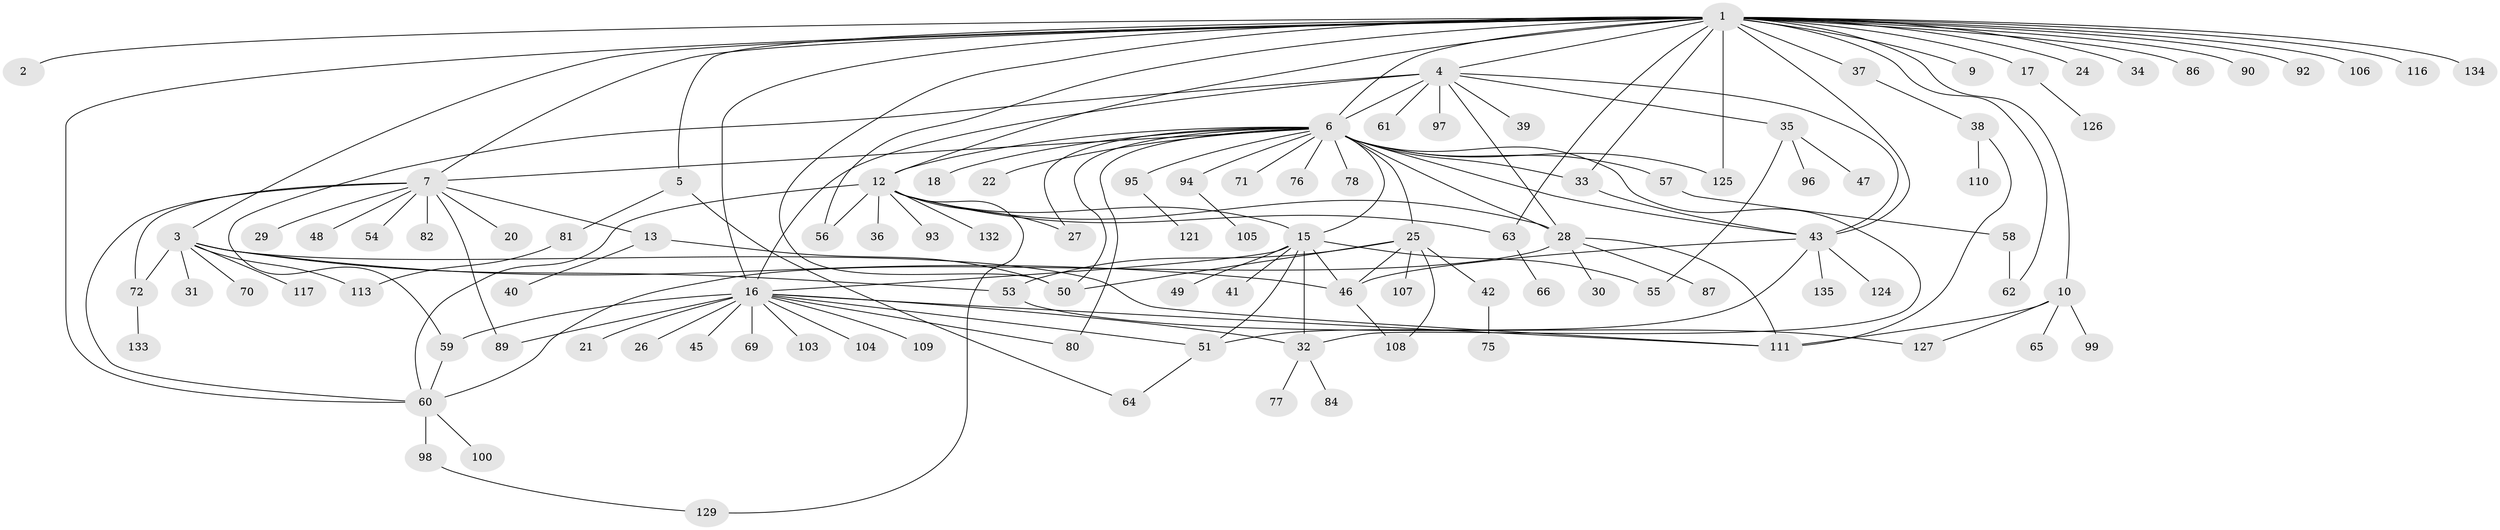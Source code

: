// original degree distribution, {29: 0.007407407407407408, 1: 0.4962962962962963, 9: 0.014814814814814815, 12: 0.007407407407407408, 3: 0.1037037037037037, 18: 0.007407407407407408, 11: 0.007407407407407408, 2: 0.2, 5: 0.02962962962962963, 8: 0.014814814814814815, 4: 0.06666666666666667, 7: 0.007407407407407408, 14: 0.007407407407407408, 6: 0.02962962962962963}
// Generated by graph-tools (version 1.1) at 2025/41/03/06/25 10:41:44]
// undirected, 106 vertices, 151 edges
graph export_dot {
graph [start="1"]
  node [color=gray90,style=filled];
  1 [super="+23"];
  2;
  3 [super="+8"];
  4 [super="+120"];
  5;
  6 [super="+11"];
  7 [super="+85"];
  9;
  10 [super="+67"];
  12 [super="+14"];
  13 [super="+112"];
  15 [super="+131"];
  16 [super="+19"];
  17;
  18;
  20;
  21;
  22;
  24;
  25 [super="+52"];
  26 [super="+79"];
  27;
  28 [super="+74"];
  29 [super="+114"];
  30;
  31;
  32 [super="+44"];
  33;
  34;
  35 [super="+118"];
  36;
  37;
  38;
  39;
  40;
  41;
  42;
  43;
  45;
  46 [super="+115"];
  47;
  48;
  49;
  50 [super="+68"];
  51;
  53 [super="+91"];
  54;
  55;
  56;
  57;
  58 [super="+130"];
  59 [super="+83"];
  60 [super="+102"];
  61;
  62 [super="+122"];
  63 [super="+88"];
  64;
  65;
  66;
  69;
  70;
  71;
  72 [super="+73"];
  75;
  76;
  77;
  78;
  80;
  81 [super="+101"];
  82;
  84;
  86;
  87;
  89;
  90;
  92;
  93;
  94;
  95;
  96;
  97;
  98;
  99;
  100;
  103;
  104;
  105;
  106 [super="+119"];
  107;
  108 [super="+123"];
  109;
  110;
  111 [super="+128"];
  113;
  116;
  117;
  121;
  124;
  125;
  126;
  127;
  129;
  132;
  133;
  134;
  135;
  1 -- 2;
  1 -- 3;
  1 -- 4;
  1 -- 5;
  1 -- 6;
  1 -- 7;
  1 -- 9;
  1 -- 10;
  1 -- 16 [weight=2];
  1 -- 17;
  1 -- 24;
  1 -- 33;
  1 -- 37;
  1 -- 43;
  1 -- 56;
  1 -- 60;
  1 -- 62;
  1 -- 63;
  1 -- 86;
  1 -- 90;
  1 -- 92;
  1 -- 106;
  1 -- 116;
  1 -- 125;
  1 -- 134;
  1 -- 12;
  1 -- 50;
  1 -- 34;
  3 -- 31;
  3 -- 53;
  3 -- 70;
  3 -- 72;
  3 -- 111;
  3 -- 117;
  3 -- 113;
  3 -- 46;
  4 -- 6 [weight=2];
  4 -- 16;
  4 -- 28;
  4 -- 35;
  4 -- 39;
  4 -- 43;
  4 -- 59;
  4 -- 61;
  4 -- 97;
  5 -- 64;
  5 -- 81;
  6 -- 7;
  6 -- 12;
  6 -- 15;
  6 -- 18;
  6 -- 25 [weight=2];
  6 -- 27;
  6 -- 28;
  6 -- 33;
  6 -- 43;
  6 -- 50;
  6 -- 57;
  6 -- 80;
  6 -- 95;
  6 -- 125;
  6 -- 32;
  6 -- 71;
  6 -- 76;
  6 -- 78;
  6 -- 22;
  6 -- 94;
  7 -- 13;
  7 -- 20;
  7 -- 29;
  7 -- 48;
  7 -- 54;
  7 -- 82;
  7 -- 89;
  7 -- 72;
  7 -- 60;
  10 -- 65;
  10 -- 127;
  10 -- 99;
  10 -- 111;
  12 -- 15;
  12 -- 28;
  12 -- 56;
  12 -- 60;
  12 -- 129;
  12 -- 132;
  12 -- 36;
  12 -- 27;
  12 -- 93;
  12 -- 63;
  13 -- 40;
  13 -- 50;
  15 -- 41;
  15 -- 49;
  15 -- 51;
  15 -- 55;
  15 -- 16;
  15 -- 32;
  15 -- 46;
  16 -- 21;
  16 -- 26;
  16 -- 32;
  16 -- 51;
  16 -- 69;
  16 -- 80;
  16 -- 89;
  16 -- 104;
  16 -- 109;
  16 -- 111;
  16 -- 103;
  16 -- 45;
  16 -- 59;
  17 -- 126;
  25 -- 42;
  25 -- 50;
  25 -- 107;
  25 -- 108;
  25 -- 53;
  25 -- 46;
  28 -- 30;
  28 -- 111;
  28 -- 60;
  28 -- 87;
  32 -- 77;
  32 -- 84;
  33 -- 43;
  35 -- 47;
  35 -- 55;
  35 -- 96;
  37 -- 38;
  38 -- 110;
  38 -- 111;
  42 -- 75;
  43 -- 46;
  43 -- 51;
  43 -- 124;
  43 -- 135;
  46 -- 108;
  51 -- 64;
  53 -- 127;
  57 -- 58;
  58 -- 62;
  59 -- 60;
  60 -- 98;
  60 -- 100;
  63 -- 66;
  72 -- 133;
  81 -- 113;
  94 -- 105;
  95 -- 121;
  98 -- 129;
}
